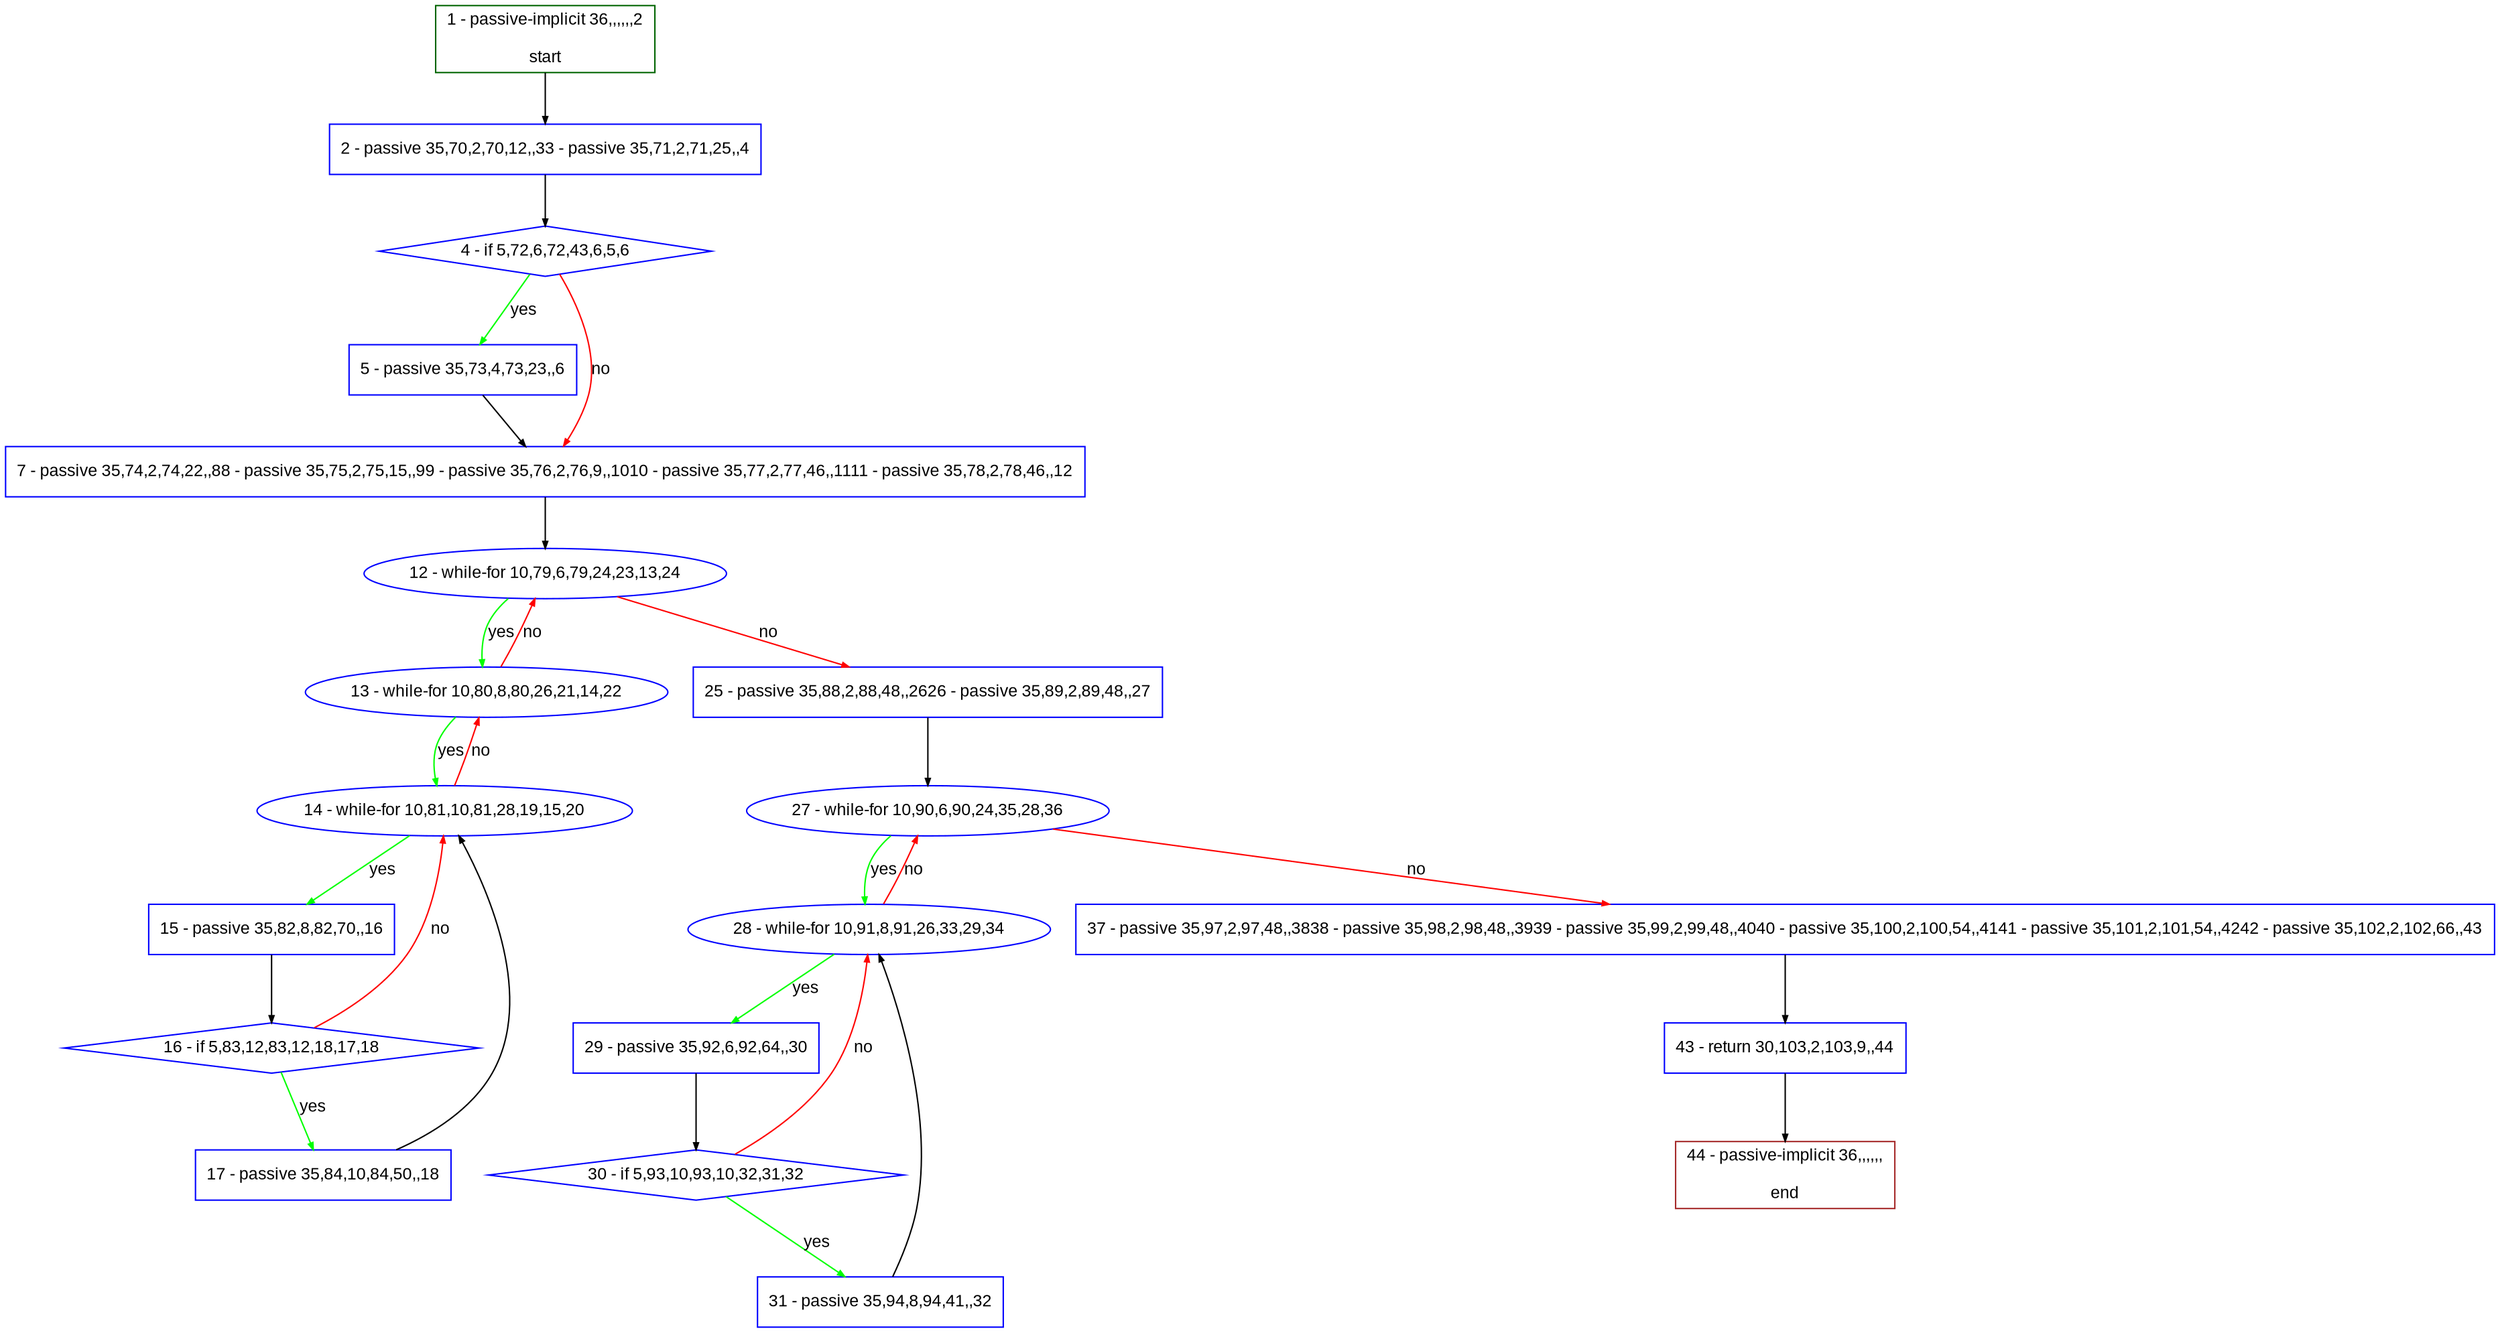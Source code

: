 digraph "" {
  graph [pack="true", label="", fontsize="12", packmode="clust", fontname="Arial", fillcolor="#FFFFCC", bgcolor="white", style="rounded,filled", compound="true"];
  node [node_initialized="no", label="", color="grey", fontsize="12", fillcolor="white", fontname="Arial", style="filled", shape="rectangle", compound="true", fixedsize="false"];
  edge [fontcolor="black", arrowhead="normal", arrowtail="none", arrowsize="0.5", ltail="", label="", color="black", fontsize="12", lhead="", fontname="Arial", dir="forward", compound="true"];
  __N1 [label="2 - passive 35,70,2,70,12,,33 - passive 35,71,2,71,25,,4", color="#0000ff", fillcolor="#ffffff", style="filled", shape="box"];
  __N2 [label="1 - passive-implicit 36,,,,,,2\n\nstart", color="#006400", fillcolor="#ffffff", style="filled", shape="box"];
  __N3 [label="4 - if 5,72,6,72,43,6,5,6", color="#0000ff", fillcolor="#ffffff", style="filled", shape="diamond"];
  __N4 [label="5 - passive 35,73,4,73,23,,6", color="#0000ff", fillcolor="#ffffff", style="filled", shape="box"];
  __N5 [label="7 - passive 35,74,2,74,22,,88 - passive 35,75,2,75,15,,99 - passive 35,76,2,76,9,,1010 - passive 35,77,2,77,46,,1111 - passive 35,78,2,78,46,,12", color="#0000ff", fillcolor="#ffffff", style="filled", shape="box"];
  __N6 [label="12 - while-for 10,79,6,79,24,23,13,24", color="#0000ff", fillcolor="#ffffff", style="filled", shape="oval"];
  __N7 [label="13 - while-for 10,80,8,80,26,21,14,22", color="#0000ff", fillcolor="#ffffff", style="filled", shape="oval"];
  __N8 [label="25 - passive 35,88,2,88,48,,2626 - passive 35,89,2,89,48,,27", color="#0000ff", fillcolor="#ffffff", style="filled", shape="box"];
  __N9 [label="14 - while-for 10,81,10,81,28,19,15,20", color="#0000ff", fillcolor="#ffffff", style="filled", shape="oval"];
  __N10 [label="15 - passive 35,82,8,82,70,,16", color="#0000ff", fillcolor="#ffffff", style="filled", shape="box"];
  __N11 [label="16 - if 5,83,12,83,12,18,17,18", color="#0000ff", fillcolor="#ffffff", style="filled", shape="diamond"];
  __N12 [label="17 - passive 35,84,10,84,50,,18", color="#0000ff", fillcolor="#ffffff", style="filled", shape="box"];
  __N13 [label="27 - while-for 10,90,6,90,24,35,28,36", color="#0000ff", fillcolor="#ffffff", style="filled", shape="oval"];
  __N14 [label="28 - while-for 10,91,8,91,26,33,29,34", color="#0000ff", fillcolor="#ffffff", style="filled", shape="oval"];
  __N15 [label="37 - passive 35,97,2,97,48,,3838 - passive 35,98,2,98,48,,3939 - passive 35,99,2,99,48,,4040 - passive 35,100,2,100,54,,4141 - passive 35,101,2,101,54,,4242 - passive 35,102,2,102,66,,43", color="#0000ff", fillcolor="#ffffff", style="filled", shape="box"];
  __N16 [label="29 - passive 35,92,6,92,64,,30", color="#0000ff", fillcolor="#ffffff", style="filled", shape="box"];
  __N17 [label="30 - if 5,93,10,93,10,32,31,32", color="#0000ff", fillcolor="#ffffff", style="filled", shape="diamond"];
  __N18 [label="31 - passive 35,94,8,94,41,,32", color="#0000ff", fillcolor="#ffffff", style="filled", shape="box"];
  __N19 [label="43 - return 30,103,2,103,9,,44", color="#0000ff", fillcolor="#ffffff", style="filled", shape="box"];
  __N20 [label="44 - passive-implicit 36,,,,,,\n\nend", color="#a52a2a", fillcolor="#ffffff", style="filled", shape="box"];
  __N2 -> __N1 [arrowhead="normal", arrowtail="none", color="#000000", label="", dir="forward"];
  __N1 -> __N3 [arrowhead="normal", arrowtail="none", color="#000000", label="", dir="forward"];
  __N3 -> __N4 [arrowhead="normal", arrowtail="none", color="#00ff00", label="yes", dir="forward"];
  __N3 -> __N5 [arrowhead="normal", arrowtail="none", color="#ff0000", label="no", dir="forward"];
  __N4 -> __N5 [arrowhead="normal", arrowtail="none", color="#000000", label="", dir="forward"];
  __N5 -> __N6 [arrowhead="normal", arrowtail="none", color="#000000", label="", dir="forward"];
  __N6 -> __N7 [arrowhead="normal", arrowtail="none", color="#00ff00", label="yes", dir="forward"];
  __N7 -> __N6 [arrowhead="normal", arrowtail="none", color="#ff0000", label="no", dir="forward"];
  __N6 -> __N8 [arrowhead="normal", arrowtail="none", color="#ff0000", label="no", dir="forward"];
  __N7 -> __N9 [arrowhead="normal", arrowtail="none", color="#00ff00", label="yes", dir="forward"];
  __N9 -> __N7 [arrowhead="normal", arrowtail="none", color="#ff0000", label="no", dir="forward"];
  __N9 -> __N10 [arrowhead="normal", arrowtail="none", color="#00ff00", label="yes", dir="forward"];
  __N10 -> __N11 [arrowhead="normal", arrowtail="none", color="#000000", label="", dir="forward"];
  __N11 -> __N9 [arrowhead="normal", arrowtail="none", color="#ff0000", label="no", dir="forward"];
  __N11 -> __N12 [arrowhead="normal", arrowtail="none", color="#00ff00", label="yes", dir="forward"];
  __N12 -> __N9 [arrowhead="normal", arrowtail="none", color="#000000", label="", dir="forward"];
  __N8 -> __N13 [arrowhead="normal", arrowtail="none", color="#000000", label="", dir="forward"];
  __N13 -> __N14 [arrowhead="normal", arrowtail="none", color="#00ff00", label="yes", dir="forward"];
  __N14 -> __N13 [arrowhead="normal", arrowtail="none", color="#ff0000", label="no", dir="forward"];
  __N13 -> __N15 [arrowhead="normal", arrowtail="none", color="#ff0000", label="no", dir="forward"];
  __N14 -> __N16 [arrowhead="normal", arrowtail="none", color="#00ff00", label="yes", dir="forward"];
  __N16 -> __N17 [arrowhead="normal", arrowtail="none", color="#000000", label="", dir="forward"];
  __N17 -> __N14 [arrowhead="normal", arrowtail="none", color="#ff0000", label="no", dir="forward"];
  __N17 -> __N18 [arrowhead="normal", arrowtail="none", color="#00ff00", label="yes", dir="forward"];
  __N18 -> __N14 [arrowhead="normal", arrowtail="none", color="#000000", label="", dir="forward"];
  __N15 -> __N19 [arrowhead="normal", arrowtail="none", color="#000000", label="", dir="forward"];
  __N19 -> __N20 [arrowhead="normal", arrowtail="none", color="#000000", label="", dir="forward"];
}
